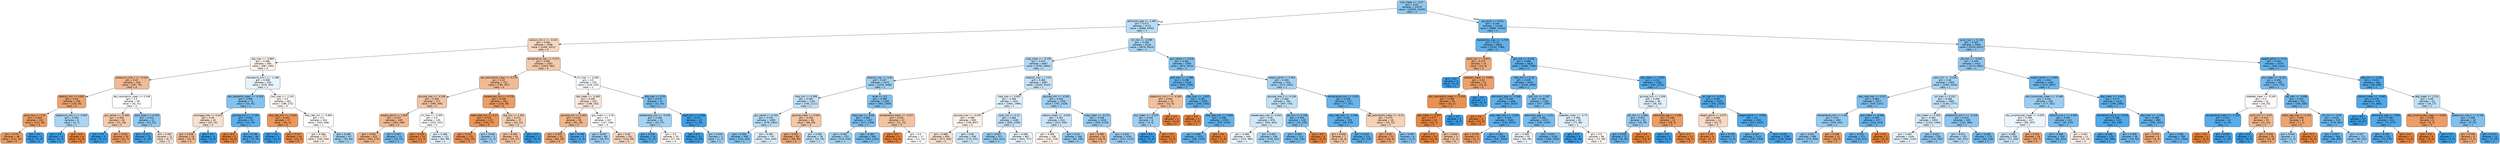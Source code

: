 digraph Tree {
node [shape=box, style="filled, rounded", color="black", fontname="helvetica"] ;
edge [fontname="helvetica"] ;
0 [label="bun_mean <= -0.37\ngini = 0.42\nsamples = 21070\nvalue = [10055, 23435]\nclass = 1", fillcolor="#8ec7f0"] ;
1 [label="admission_age <= -1.487\ngini = 0.477\nsamples = 9722\nvalue = [6066, 9335]\nclass = 1", fillcolor="#baddf6"] ;
0 -> 1 [labeldistance=2.5, labelangle=45, headlabel="True"] ;
2 [label="calcium_min.1 <= -0.221\ngini = 0.483\nsamples = 1596\nvalue = [1490, 1021]\nclass = 0", fillcolor="#f7d7c1"] ;
1 -> 2 ;
3 [label="sbp_max <= -0.863\ngini = 0.499\nsamples = 593\nvalue = [487, 439]\nclass = 0", fillcolor="#fcf3eb"] ;
2 -> 3 ;
4 [label="potassium_max.1 <= -0.154\ngini = 0.43\nsamples = 158\nvalue = [167, 76]\nclass = 0", fillcolor="#f1ba93"] ;
3 -> 4 ;
5 [label="totalco2_min <= 0.851\ngini = 0.34\nsamples = 109\nvalue = [126, 35]\nclass = 0", fillcolor="#eca470"] ;
4 -> 5 ;
6 [label="pco2_max <= 1.57\ngini = 0.304\nsamples = 101\nvalue = [122, 28]\nclass = 0", fillcolor="#eb9e66"] ;
5 -> 6 ;
7 [label="gini = 0.275\nsamples = 98\nvalue = [122, 24]\nclass = 0", fillcolor="#ea9a60"] ;
6 -> 7 ;
8 [label="gini = 0.0\nsamples = 3\nvalue = [0, 4]\nclass = 1", fillcolor="#399de5"] ;
6 -> 8 ;
9 [label="potassium_min.1 <= -0.997\ngini = 0.463\nsamples = 8\nvalue = [4, 7]\nclass = 1", fillcolor="#aad5f4"] ;
5 -> 9 ;
10 [label="gini = 0.0\nsamples = 4\nvalue = [0, 7]\nclass = 1", fillcolor="#399de5"] ;
9 -> 10 ;
11 [label="gini = 0.0\nsamples = 4\nvalue = [4, 0]\nclass = 0", fillcolor="#e58139"] ;
9 -> 11 ;
12 [label="abs_neutrophils_mean <= 0.148\ngini = 0.5\nsamples = 49\nvalue = [41, 41]\nclass = 0", fillcolor="#ffffff"] ;
4 -> 12 ;
13 [label="gcs_verbal <= -0.308\ngini = 0.465\nsamples = 28\nvalue = [31, 18]\nclass = 0", fillcolor="#f4caac"] ;
12 -> 13 ;
14 [label="gini = 0.0\nsamples = 8\nvalue = [0, 11]\nclass = 1", fillcolor="#399de5"] ;
13 -> 14 ;
15 [label="gini = 0.301\nsamples = 20\nvalue = [31, 7]\nclass = 0", fillcolor="#eb9d66"] ;
13 -> 15 ;
16 [label="spo2_mean <= 0.478\ngini = 0.422\nsamples = 21\nvalue = [10, 23]\nclass = 1", fillcolor="#8fc8f0"] ;
12 -> 16 ;
17 [label="gini = 0.111\nsamples = 10\nvalue = [1, 16]\nclass = 1", fillcolor="#45a3e7"] ;
16 -> 17 ;
18 [label="gini = 0.492\nsamples = 11\nvalue = [9, 7]\nclass = 0", fillcolor="#f9e3d3"] ;
16 -> 18 ;
19 [label="hematocrit_min.1 <= -1.188\ngini = 0.498\nsamples = 435\nvalue = [320, 363]\nclass = 1", fillcolor="#e8f3fc"] ;
3 -> 19 ;
20 [label="abs_basophils_mean <= -0.329\ngini = 0.396\nsamples = 74\nvalue = [34, 91]\nclass = 1", fillcolor="#83c2ef"] ;
19 -> 20 ;
21 [label="aniongap_max <= 0.413\ngini = 0.49\nsamples = 23\nvalue = [20, 15]\nclass = 0", fillcolor="#f8e0ce"] ;
20 -> 21 ;
22 [label="gini = 0.428\nsamples = 19\nvalue = [20, 9]\nclass = 0", fillcolor="#f1ba92"] ;
21 -> 22 ;
23 [label="gini = 0.0\nsamples = 4\nvalue = [0, 6]\nclass = 1", fillcolor="#399de5"] ;
21 -> 23 ;
24 [label="glucose_min <= -1.187\ngini = 0.263\nsamples = 51\nvalue = [14, 76]\nclass = 1", fillcolor="#5dafea"] ;
20 -> 24 ;
25 [label="gini = 0.0\nsamples = 2\nvalue = [5, 0]\nclass = 0", fillcolor="#e58139"] ;
24 -> 25 ;
26 [label="gini = 0.189\nsamples = 49\nvalue = [9, 76]\nclass = 1", fillcolor="#50a9e8"] ;
24 -> 26 ;
27 [label="po2_max <= -1.242\ngini = 0.5\nsamples = 361\nvalue = [286, 272]\nclass = 0", fillcolor="#fef9f5"] ;
19 -> 27 ;
28 [label="resp_rate_min <= -2.022\ngini = 0.252\nsamples = 17\nvalue = [23, 4]\nclass = 0", fillcolor="#ea975b"] ;
27 -> 28 ;
29 [label="gini = 0.0\nsamples = 1\nvalue = [0, 2]\nclass = 1", fillcolor="#399de5"] ;
28 -> 29 ;
30 [label="gini = 0.147\nsamples = 16\nvalue = [23, 2]\nclass = 0", fillcolor="#e78c4a"] ;
28 -> 30 ;
31 [label="resp_rate_min <= 0.804\ngini = 0.5\nsamples = 344\nvalue = [263, 268]\nclass = 1", fillcolor="#fbfdff"] ;
27 -> 31 ;
32 [label="gini = 0.498\nsamples = 277\nvalue = [230, 204]\nclass = 0", fillcolor="#fcf1e9"] ;
31 -> 32 ;
33 [label="gini = 0.449\nsamples = 67\nvalue = [33, 64]\nclass = 1", fillcolor="#9fd0f2"] ;
31 -> 33 ;
34 [label="temperature_max <= 0.472\ngini = 0.465\nsamples = 1003\nvalue = [1003, 582]\nclass = 0", fillcolor="#f4caac"] ;
2 -> 34 ;
35 [label="abs_eosinophils_mean <= 0.174\ngini = 0.43\nsamples = 733\nvalue = [784, 357]\nclass = 0", fillcolor="#f1ba93"] ;
34 -> 35 ;
36 [label="glucose_max <= -0.206\ngini = 0.456\nsamples = 571\nvalue = [568, 309]\nclass = 0", fillcolor="#f3c6a5"] ;
35 -> 36 ;
37 [label="weight_admit <= 1.629\ngini = 0.427\nsamples = 436\nvalue = [464, 208]\nclass = 0", fillcolor="#f1b992"] ;
36 -> 37 ;
38 [label="gini = 0.402\nsamples = 411\nvalue = [454, 175]\nclass = 0", fillcolor="#efb285"] ;
37 -> 38 ;
39 [label="gini = 0.357\nsamples = 25\nvalue = [10, 33]\nclass = 1", fillcolor="#75bbed"] ;
37 -> 39 ;
40 [label="inr_max <= -0.505\ngini = 0.5\nsamples = 135\nvalue = [104, 101]\nclass = 0", fillcolor="#fefbf9"] ;
36 -> 40 ;
41 [label="gini = 0.159\nsamples = 14\nvalue = [21, 2]\nclass = 0", fillcolor="#e78d4c"] ;
40 -> 41 ;
42 [label="gini = 0.496\nsamples = 121\nvalue = [83, 99]\nclass = 1", fillcolor="#dfeffb"] ;
40 -> 42 ;
43 [label="baseexcess_min <= 0.276\ngini = 0.298\nsamples = 162\nvalue = [216, 48]\nclass = 0", fillcolor="#eb9d65"] ;
35 -> 43 ;
44 [label="heart_rate_min <= 2.17\ngini = 0.225\nsamples = 125\nvalue = [182, 27]\nclass = 0", fillcolor="#e99456"] ;
43 -> 44 ;
45 [label="gini = 0.213\nsamples = 122\nvalue = [181, 25]\nclass = 0", fillcolor="#e99254"] ;
44 -> 45 ;
46 [label="gini = 0.444\nsamples = 3\nvalue = [1, 2]\nclass = 1", fillcolor="#9ccef2"] ;
44 -> 46 ;
47 [label="sbp_min <= 1.361\ngini = 0.472\nsamples = 37\nvalue = [34, 21]\nclass = 0", fillcolor="#f5cfb3"] ;
43 -> 47 ;
48 [label="gini = 0.444\nsamples = 35\nvalue = [34, 17]\nclass = 0", fillcolor="#f2c09c"] ;
47 -> 48 ;
49 [label="gini = 0.0\nsamples = 2\nvalue = [0, 4]\nclass = 1", fillcolor="#399de5"] ;
47 -> 49 ;
50 [label="inr_max <= -0.083\ngini = 0.5\nsamples = 270\nvalue = [219, 225]\nclass = 1", fillcolor="#fafcfe"] ;
34 -> 50 ;
51 [label="sbp_mean <= -0.465\ngini = 0.495\nsamples = 223\nvalue = [198, 162]\nclass = 0", fillcolor="#fae8db"] ;
50 -> 51 ;
52 [label="glucose_min <= 0.462\ngini = 0.419\nsamples = 56\nvalue = [61, 26]\nclass = 0", fillcolor="#f0b78d"] ;
51 -> 52 ;
53 [label="gini = 0.355\nsamples = 51\nvalue = [60, 18]\nclass = 0", fillcolor="#eda774"] ;
52 -> 53 ;
54 [label="gini = 0.198\nsamples = 5\nvalue = [1, 8]\nclass = 1", fillcolor="#52a9e8"] ;
52 -> 54 ;
55 [label="gcs_motor <= 0.26\ngini = 0.5\nsamples = 167\nvalue = [137, 136]\nclass = 0", fillcolor="#fffefe"] ;
51 -> 55 ;
56 [label="gini = 0.447\nsamples = 66\nvalue = [34, 67]\nclass = 1", fillcolor="#9dcff2"] ;
55 -> 56 ;
57 [label="gini = 0.48\nsamples = 101\nvalue = [103, 69]\nclass = 0", fillcolor="#f6d5be"] ;
55 -> 57 ;
58 [label="dbp_max <= 0.54\ngini = 0.375\nsamples = 47\nvalue = [21, 63]\nclass = 1", fillcolor="#7bbeee"] ;
50 -> 58 ;
59 [label="baseexcess_min <= -0.333\ngini = 0.456\nsamples = 34\nvalue = [20, 37]\nclass = 1", fillcolor="#a4d2f3"] ;
58 -> 59 ;
60 [label="gini = 0.219\nsamples = 14\nvalue = [3, 21]\nclass = 1", fillcolor="#55abe9"] ;
59 -> 60 ;
61 [label="gini = 0.5\nsamples = 20\nvalue = [17, 16]\nclass = 0", fillcolor="#fdf8f3"] ;
59 -> 61 ;
62 [label="spo2_min <= 0.566\ngini = 0.071\nsamples = 13\nvalue = [1, 26]\nclass = 1", fillcolor="#41a1e6"] ;
58 -> 62 ;
63 [label="gini = 0.0\nsamples = 11\nvalue = [0, 24]\nclass = 1", fillcolor="#399de5"] ;
62 -> 63 ;
64 [label="gini = 0.444\nsamples = 2\nvalue = [1, 2]\nclass = 1", fillcolor="#9ccef2"] ;
62 -> 64 ;
65 [label="inr_min <= -0.099\ngini = 0.458\nsamples = 8126\nvalue = [4576, 8314]\nclass = 1", fillcolor="#a6d3f3"] ;
1 -> 65 ;
66 [label="mbp_mean <= -0.193\ngini = 0.474\nsamples = 6067\nvalue = [3702, 5904]\nclass = 1", fillcolor="#b5daf5"] ;
65 -> 66 ;
67 [label="totalco2_max <= 0.02\ngini = 0.447\nsamples = 2370\nvalue = [1259, 2480]\nclass = 1", fillcolor="#9ecff2"] ;
66 -> 67 ;
68 [label="mbp_min <= 0.308\ngini = 0.483\nsamples = 1181\nvalue = [766, 1111]\nclass = 1", fillcolor="#c2e1f7"] ;
67 -> 68 ;
69 [label="gcs_verbal <= 0.155\ngini = 0.476\nsamples = 1095\nvalue = [678, 1062]\nclass = 1", fillcolor="#b7dcf6"] ;
68 -> 69 ;
70 [label="gini = 0.392\nsamples = 348\nvalue = [154, 422]\nclass = 1", fillcolor="#81c1ee"] ;
69 -> 70 ;
71 [label="gini = 0.495\nsamples = 747\nvalue = [524, 640]\nclass = 1", fillcolor="#dbedfa"] ;
69 -> 71 ;
72 [label="glucose_mean <= 0.045\ngini = 0.459\nsamples = 86\nvalue = [88, 49]\nclass = 0", fillcolor="#f3c7a7"] ;
68 -> 72 ;
73 [label="gini = 0.351\nsamples = 58\nvalue = [68, 20]\nclass = 0", fillcolor="#eda673"] ;
72 -> 73 ;
74 [label="gini = 0.483\nsamples = 28\nvalue = [20, 29]\nclass = 1", fillcolor="#c2e1f7"] ;
72 -> 74 ;
75 [label="asian <= 0.5\ngini = 0.389\nsamples = 1189\nvalue = [493, 1369]\nclass = 1", fillcolor="#80c0ee"] ;
67 -> 75 ;
76 [label="mbp_max <= -0.83\ngini = 0.383\nsamples = 1167\nvalue = [472, 1358]\nclass = 1", fillcolor="#7ebfee"] ;
75 -> 76 ;
77 [label="gini = 0.452\nsamples = 223\nvalue = [119, 226]\nclass = 1", fillcolor="#a1d1f3"] ;
76 -> 77 ;
78 [label="gini = 0.362\nsamples = 944\nvalue = [353, 1132]\nclass = 1", fillcolor="#77bced"] ;
76 -> 78 ;
79 [label="temperature_mean <= -0.417\ngini = 0.451\nsamples = 22\nvalue = [21, 11]\nclass = 0", fillcolor="#f3c3a1"] ;
75 -> 79 ;
80 [label="gini = 0.0\nsamples = 5\nvalue = [10, 0]\nclass = 0", fillcolor="#e58139"] ;
79 -> 80 ;
81 [label="gini = 0.5\nsamples = 17\nvalue = [11, 11]\nclass = 0", fillcolor="#ffffff"] ;
79 -> 81 ;
82 [label="totalco2_max <= 0.02\ngini = 0.486\nsamples = 3697\nvalue = [2443, 3424]\nclass = 1", fillcolor="#c6e3f8"] ;
66 -> 82 ;
83 [label="mbp_max <= 0.002\ngini = 0.496\nsamples = 2341\nvalue = [1681, 1996]\nclass = 1", fillcolor="#e0f0fb"] ;
82 -> 83 ;
84 [label="glucose_max <= -0.035\ngini = 0.498\nsamples = 903\nvalue = [746, 657]\nclass = 0", fillcolor="#fcf0e7"] ;
83 -> 84 ;
85 [label="gini = 0.489\nsamples = 654\nvalue = [573, 426]\nclass = 0", fillcolor="#f8dfcc"] ;
84 -> 85 ;
86 [label="gini = 0.49\nsamples = 249\nvalue = [173, 231]\nclass = 1", fillcolor="#cde6f8"] ;
84 -> 86 ;
87 [label="spo2_min <= 0.12\ngini = 0.484\nsamples = 1438\nvalue = [935, 1339]\nclass = 1", fillcolor="#c3e1f7"] ;
83 -> 87 ;
88 [label="gini = 0.437\nsamples = 571\nvalue = [291, 612]\nclass = 1", fillcolor="#97ccf1"] ;
87 -> 88 ;
89 [label="gini = 0.498\nsamples = 867\nvalue = [644, 727]\nclass = 1", fillcolor="#e8f4fc"] ;
87 -> 89 ;
90 [label="glucose_min <= -0.592\ngini = 0.454\nsamples = 1356\nvalue = [762, 1428]\nclass = 1", fillcolor="#a3d1f3"] ;
82 -> 90 ;
91 [label="sodium_mean <= -0.016\ngini = 0.487\nsamples = 324\nvalue = [223, 309]\nclass = 1", fillcolor="#c8e4f8"] ;
90 -> 91 ;
92 [label="gini = 0.499\nsamples = 158\nvalue = [141, 129]\nclass = 0", fillcolor="#fdf4ee"] ;
91 -> 92 ;
93 [label="gini = 0.43\nsamples = 166\nvalue = [82, 180]\nclass = 1", fillcolor="#93caf1"] ;
91 -> 93 ;
94 [label="mbp_mean <= -0.173\ngini = 0.439\nsamples = 1032\nvalue = [539, 1119]\nclass = 1", fillcolor="#98ccf2"] ;
90 -> 94 ;
95 [label="gini = 0.382\nsamples = 16\nvalue = [26, 9]\nclass = 0", fillcolor="#eead7e"] ;
94 -> 95 ;
96 [label="gini = 0.432\nsamples = 1016\nvalue = [513, 1110]\nclass = 1", fillcolor="#95caf1"] ;
94 -> 96 ;
97 [label="gcs_verbal <= 0.618\ngini = 0.391\nsamples = 2059\nvalue = [874, 2410]\nclass = 1", fillcolor="#81c1ee"] ;
65 -> 97 ;
98 [label="po2_max <= -1.386\ngini = 0.298\nsamples = 1028\nvalue = [300, 1349]\nclass = 1", fillcolor="#65b3eb"] ;
97 -> 98 ;
99 [label="potassium_min.1 <= -0.295\ngini = 0.444\nsamples = 10\nvalue = [12, 6]\nclass = 0", fillcolor="#f2c09c"] ;
98 -> 99 ;
100 [label="bun_mean <= -0.529\ngini = 0.444\nsamples = 6\nvalue = [3, 6]\nclass = 1", fillcolor="#9ccef2"] ;
99 -> 100 ;
101 [label="gini = 0.0\nsamples = 4\nvalue = [0, 6]\nclass = 1", fillcolor="#399de5"] ;
100 -> 101 ;
102 [label="gini = 0.0\nsamples = 2\nvalue = [3, 0]\nclass = 0", fillcolor="#e58139"] ;
100 -> 102 ;
103 [label="gini = 0.0\nsamples = 4\nvalue = [9, 0]\nclass = 0", fillcolor="#e58139"] ;
99 -> 103 ;
104 [label="dbp_max <= -1.822\ngini = 0.291\nsamples = 1018\nvalue = [288, 1343]\nclass = 1", fillcolor="#63b2eb"] ;
98 -> 104 ;
105 [label="gini = 0.0\nsamples = 3\nvalue = [5, 0]\nclass = 0", fillcolor="#e58139"] ;
104 -> 105 ;
106 [label="resp_rate_min <= 3.838\ngini = 0.288\nsamples = 1015\nvalue = [283, 1343]\nclass = 1", fillcolor="#63b2ea"] ;
104 -> 106 ;
107 [label="gini = 0.286\nsamples = 1013\nvalue = [280, 1343]\nclass = 1", fillcolor="#62b1ea"] ;
106 -> 107 ;
108 [label="gini = 0.0\nsamples = 2\nvalue = [3, 0]\nclass = 0", fillcolor="#e58139"] ;
106 -> 108 ;
109 [label="weight_admit <= 0.494\ngini = 0.456\nsamples = 1031\nvalue = [574, 1061]\nclass = 1", fillcolor="#a4d2f3"] ;
97 -> 109 ;
110 [label="glucose_max.2 <= 0.109\ngini = 0.482\nsamples = 794\nvalue = [497, 730]\nclass = 1", fillcolor="#c0e0f7"] ;
109 -> 110 ;
111 [label="baseexcess_max <= 0.042\ngini = 0.49\nsamples = 676\nvalue = [454, 602]\nclass = 1", fillcolor="#cee7f9"] ;
110 -> 111 ;
112 [label="gini = 0.499\nsamples = 440\nvalue = [325, 360]\nclass = 1", fillcolor="#ecf5fc"] ;
111 -> 112 ;
113 [label="gini = 0.454\nsamples = 236\nvalue = [129, 242]\nclass = 1", fillcolor="#a3d1f3"] ;
111 -> 113 ;
114 [label="ptt_min <= 2.709\ngini = 0.376\nsamples = 118\nvalue = [43, 128]\nclass = 1", fillcolor="#7cbeee"] ;
110 -> 114 ;
115 [label="gini = 0.353\nsamples = 114\nvalue = [38, 128]\nclass = 1", fillcolor="#74baed"] ;
114 -> 115 ;
116 [label="gini = 0.0\nsamples = 4\nvalue = [5, 0]\nclass = 0", fillcolor="#e58139"] ;
114 -> 116 ;
117 [label="temperature_min <= 1.015\ngini = 0.306\nsamples = 237\nvalue = [77, 331]\nclass = 1", fillcolor="#67b4eb"] ;
109 -> 117 ;
118 [label="resp_rate_max <= -1.296\ngini = 0.26\nsamples = 219\nvalue = [58, 319]\nclass = 1", fillcolor="#5dafea"] ;
117 -> 118 ;
119 [label="gini = 0.444\nsamples = 7\nvalue = [6, 3]\nclass = 0", fillcolor="#f2c09c"] ;
118 -> 119 ;
120 [label="gini = 0.243\nsamples = 212\nvalue = [52, 316]\nclass = 1", fillcolor="#5aade9"] ;
118 -> 120 ;
121 [label="abs_eosinophils_mean <= -0.14\ngini = 0.475\nsamples = 18\nvalue = [19, 12]\nclass = 0", fillcolor="#f5d1b6"] ;
117 -> 121 ;
122 [label="gini = 0.32\nsamples = 12\nvalue = [16, 4]\nclass = 0", fillcolor="#eca06a"] ;
121 -> 122 ;
123 [label="gini = 0.397\nsamples = 6\nvalue = [3, 8]\nclass = 1", fillcolor="#83c2ef"] ;
121 -> 123 ;
124 [label="gcs_eyes <= 0.412\ngini = 0.344\nsamples = 11348\nvalue = [3989, 14100]\nclass = 1", fillcolor="#71b9ec"] ;
0 -> 124 [labeldistance=2.5, labelangle=-45, headlabel="False"] ;
125 [label="baseexcess_max <= -4.729\ngini = 0.272\nsamples = 5849\nvalue = [1510, 7788]\nclass = 1", fillcolor="#5fb0ea"] ;
124 -> 125 ;
126 [label="spo2_min <= -6.871\ngini = 0.375\nsamples = 24\nvalue = [24, 8]\nclass = 0", fillcolor="#eeab7b"] ;
125 -> 126 ;
127 [label="gini = 0.0\nsamples = 2\nvalue = [0, 2]\nclass = 1", fillcolor="#399de5"] ;
126 -> 127 ;
128 [label="platelets_mean <= 0.992\ngini = 0.32\nsamples = 22\nvalue = [24, 6]\nclass = 0", fillcolor="#eca06a"] ;
126 -> 128 ;
129 [label="abs_neutrophils_mean <= 2.035\ngini = 0.198\nsamples = 20\nvalue = [24, 3]\nclass = 0", fillcolor="#e89152"] ;
128 -> 129 ;
130 [label="wbc_mean <= 0.557\ngini = 0.077\nsamples = 18\nvalue = [24, 1]\nclass = 0", fillcolor="#e68641"] ;
129 -> 130 ;
131 [label="gini = 0.0\nsamples = 15\nvalue = [22, 0]\nclass = 0", fillcolor="#e58139"] ;
130 -> 131 ;
132 [label="gini = 0.444\nsamples = 3\nvalue = [2, 1]\nclass = 0", fillcolor="#f2c09c"] ;
130 -> 132 ;
133 [label="gini = 0.0\nsamples = 2\nvalue = [0, 2]\nclass = 1", fillcolor="#399de5"] ;
129 -> 133 ;
134 [label="gini = 0.0\nsamples = 2\nvalue = [0, 3]\nclass = 1", fillcolor="#399de5"] ;
128 -> 134 ;
135 [label="gcs_min <= 0.318\ngini = 0.269\nsamples = 5825\nvalue = [1486, 7780]\nclass = 1", fillcolor="#5fb0ea"] ;
125 -> 135 ;
136 [label="mbp_min <= 0.18\ngini = 0.305\nsamples = 3434\nvalue = [1019, 4408]\nclass = 1", fillcolor="#67b4eb"] ;
135 -> 136 ;
137 [label="admission_age <= -2.566\ngini = 0.258\nsamples = 2266\nvalue = [542, 3019]\nclass = 1", fillcolor="#5dafea"] ;
136 -> 137 ;
138 [label="gini = 0.0\nsamples = 4\nvalue = [10, 0]\nclass = 0", fillcolor="#e58139"] ;
137 -> 138 ;
139 [label="resp_rate_max <= -1.918\ngini = 0.255\nsamples = 2262\nvalue = [532, 3019]\nclass = 1", fillcolor="#5caeea"] ;
137 -> 139 ;
140 [label="gini = 0.278\nsamples = 4\nvalue = [5, 1]\nclass = 0", fillcolor="#ea9a61"] ;
139 -> 140 ;
141 [label="gini = 0.253\nsamples = 2258\nvalue = [527, 3018]\nclass = 1", fillcolor="#5caeea"] ;
139 -> 141 ;
142 [label="po2_min <= 1.287\ngini = 0.381\nsamples = 1168\nvalue = [477, 1389]\nclass = 1", fillcolor="#7dbfee"] ;
136 -> 142 ;
143 [label="admission_age <= -1.311\ngini = 0.362\nsamples = 1073\nvalue = [405, 1303]\nclass = 1", fillcolor="#77bbed"] ;
142 -> 143 ;
144 [label="gini = 0.499\nsamples = 55\nvalue = [45, 49]\nclass = 1", fillcolor="#eff7fd"] ;
143 -> 144 ;
145 [label="gini = 0.347\nsamples = 1018\nvalue = [360, 1254]\nclass = 1", fillcolor="#72b9ec"] ;
143 -> 145 ;
146 [label="platelets_mean <= -0.74\ngini = 0.496\nsamples = 95\nvalue = [72, 86]\nclass = 1", fillcolor="#dfeffb"] ;
142 -> 146 ;
147 [label="gini = 0.0\nsamples = 9\nvalue = [0, 18]\nclass = 1", fillcolor="#399de5"] ;
146 -> 147 ;
148 [label="gini = 0.5\nsamples = 86\nvalue = [72, 68]\nclass = 0", fillcolor="#fef8f4"] ;
146 -> 148 ;
149 [label="sbp_mean <= -1.903\ngini = 0.214\nsamples = 2391\nvalue = [467, 3372]\nclass = 1", fillcolor="#54abe9"] ;
135 -> 149 ;
150 [label="glucose_min <= 1.639\ngini = 0.496\nsamples = 46\nvalue = [36, 43]\nclass = 1", fillcolor="#dfeffb"] ;
149 -> 150 ;
151 [label="ptt_min <= 1.994\ngini = 0.432\nsamples = 33\nvalue = [18, 39]\nclass = 1", fillcolor="#94caf1"] ;
150 -> 151 ;
152 [label="gini = 0.282\nsamples = 27\nvalue = [8, 39]\nclass = 1", fillcolor="#62b1ea"] ;
151 -> 152 ;
153 [label="gini = 0.0\nsamples = 6\nvalue = [10, 0]\nclass = 0", fillcolor="#e58139"] ;
151 -> 153 ;
154 [label="admission_age <= 0.199\ngini = 0.298\nsamples = 13\nvalue = [18, 4]\nclass = 0", fillcolor="#eb9d65"] ;
150 -> 154 ;
155 [label="gini = 0.0\nsamples = 2\nvalue = [0, 3]\nclass = 1", fillcolor="#399de5"] ;
154 -> 155 ;
156 [label="gini = 0.1\nsamples = 11\nvalue = [18, 1]\nclass = 0", fillcolor="#e68844"] ;
154 -> 156 ;
157 [label="ph_max <= -4.519\ngini = 0.203\nsamples = 2345\nvalue = [431, 3329]\nclass = 1", fillcolor="#53aae8"] ;
149 -> 157 ;
158 [label="weight_admit <= 0.075\ngini = 0.484\nsamples = 14\nvalue = [10, 7]\nclass = 0", fillcolor="#f7d9c4"] ;
157 -> 158 ;
159 [label="gini = 0.18\nsamples = 9\nvalue = [9, 1]\nclass = 0", fillcolor="#e88f4f"] ;
158 -> 159 ;
160 [label="gini = 0.245\nsamples = 5\nvalue = [1, 6]\nclass = 1", fillcolor="#5aade9"] ;
158 -> 160 ;
161 [label="weight_admit <= -0.042\ngini = 0.2\nsamples = 2331\nvalue = [421, 3322]\nclass = 1", fillcolor="#52a9e8"] ;
157 -> 161 ;
162 [label="gini = 0.267\nsamples = 1122\nvalue = [283, 1504]\nclass = 1", fillcolor="#5eafea"] ;
161 -> 162 ;
163 [label="gini = 0.131\nsamples = 1209\nvalue = [138, 1818]\nclass = 1", fillcolor="#48a4e7"] ;
161 -> 163 ;
164 [label="pco2_max <= 0.118\ngini = 0.405\nsamples = 5499\nvalue = [2479, 6312]\nclass = 1", fillcolor="#87c3ef"] ;
124 -> 164 ;
165 [label="ptt_max <= -0.203\ngini = 0.426\nsamples = 4423\nvalue = [2170, 4891]\nclass = 1", fillcolor="#91c8f1"] ;
164 -> 165 ;
166 [label="spo2_min <= -0.029\ngini = 0.46\nsamples = 2959\nvalue = [1695, 3034]\nclass = 1", fillcolor="#a8d4f4"] ;
165 -> 166 ;
167 [label="resp_rate_max <= 0.257\ngini = 0.384\nsamples = 1077\nvalue = [439, 1257]\nclass = 1", fillcolor="#7ebfee"] ;
166 -> 167 ;
168 [label="temperature_min <= 1.09\ngini = 0.43\nsamples = 600\nvalue = [294, 644]\nclass = 1", fillcolor="#93caf1"] ;
167 -> 168 ;
169 [label="gini = 0.421\nsamples = 588\nvalue = [276, 640]\nclass = 1", fillcolor="#8ec7f0"] ;
168 -> 169 ;
170 [label="gini = 0.298\nsamples = 12\nvalue = [18, 4]\nclass = 0", fillcolor="#eb9d65"] ;
168 -> 170 ;
171 [label="bun_mean <= 6.268\ngini = 0.309\nsamples = 477\nvalue = [145, 613]\nclass = 1", fillcolor="#68b4eb"] ;
167 -> 171 ;
172 [label="gini = 0.303\nsamples = 475\nvalue = [140, 613]\nclass = 1", fillcolor="#66b3eb"] ;
171 -> 172 ;
173 [label="gini = 0.0\nsamples = 2\nvalue = [5, 0]\nclass = 0", fillcolor="#e58139"] ;
171 -> 173 ;
174 [label="ph_max <= 0.152\ngini = 0.485\nsamples = 1882\nvalue = [1256, 1777]\nclass = 1", fillcolor="#c5e2f7"] ;
166 -> 174 ;
175 [label="wbc_mean <= 0.358\ngini = 0.493\nsamples = 1554\nvalue = [1104, 1408]\nclass = 1", fillcolor="#d4eaf9"] ;
174 -> 175 ;
176 [label="gini = 0.497\nsamples = 1334\nvalue = [990, 1145]\nclass = 1", fillcolor="#e4f2fb"] ;
175 -> 176 ;
177 [label="gini = 0.422\nsamples = 220\nvalue = [114, 263]\nclass = 1", fillcolor="#8fc7f0"] ;
175 -> 177 ;
178 [label="potassium_min.1 <= -0.119\ngini = 0.413\nsamples = 328\nvalue = [152, 369]\nclass = 1", fillcolor="#8bc5f0"] ;
174 -> 178 ;
179 [label="gini = 0.471\nsamples = 153\nvalue = [92, 151]\nclass = 1", fillcolor="#b2d9f5"] ;
178 -> 179 ;
180 [label="gini = 0.338\nsamples = 175\nvalue = [60, 218]\nclass = 1", fillcolor="#6fb8ec"] ;
178 -> 180 ;
181 [label="weight_admit <= -0.692\ngini = 0.324\nsamples = 1464\nvalue = [475, 1857]\nclass = 1", fillcolor="#6cb6ec"] ;
165 -> 181 ;
182 [label="abs_monocytes_mean <= -0.188\ngini = 0.442\nsamples = 340\nvalue = [177, 361]\nclass = 1", fillcolor="#9acdf2"] ;
181 -> 182 ;
183 [label="abs_lymphocytes_mean <= 0.035\ngini = 0.499\nsamples = 127\nvalue = [96, 107]\nclass = 1", fillcolor="#ebf5fc"] ;
182 -> 183 ;
184 [label="gini = 0.486\nsamples = 109\nvalue = [71, 100]\nclass = 1", fillcolor="#c6e3f7"] ;
183 -> 184 ;
185 [label="gini = 0.342\nsamples = 18\nvalue = [25, 7]\nclass = 0", fillcolor="#eca470"] ;
183 -> 185 ;
186 [label="calcium_min.1 <= 0.992\ngini = 0.367\nsamples = 213\nvalue = [81, 254]\nclass = 1", fillcolor="#78bced"] ;
182 -> 186 ;
187 [label="gini = 0.338\nsamples = 192\nvalue = [66, 241]\nclass = 1", fillcolor="#6fb8ec"] ;
186 -> 187 ;
188 [label="gini = 0.497\nsamples = 21\nvalue = [15, 13]\nclass = 0", fillcolor="#fceee5"] ;
186 -> 188 ;
189 [label="dbp_mean <= -0.641\ngini = 0.277\nsamples = 1124\nvalue = [298, 1496]\nclass = 1", fillcolor="#60b1ea"] ;
181 -> 189 ;
190 [label="hematocrit_min.1 <= 0.353\ngini = 0.186\nsamples = 319\nvalue = [52, 449]\nclass = 1", fillcolor="#50a8e8"] ;
189 -> 190 ;
191 [label="gini = 0.148\nsamples = 270\nvalue = [34, 390]\nclass = 1", fillcolor="#4aa6e7"] ;
190 -> 191 ;
192 [label="gini = 0.358\nsamples = 49\nvalue = [18, 59]\nclass = 1", fillcolor="#75bbed"] ;
190 -> 192 ;
193 [label="dbp_max <= -1.136\ngini = 0.308\nsamples = 805\nvalue = [246, 1047]\nclass = 1", fillcolor="#68b4eb"] ;
189 -> 193 ;
194 [label="gini = 0.375\nsamples = 6\nvalue = [9, 3]\nclass = 0", fillcolor="#eeab7b"] ;
193 -> 194 ;
195 [label="gini = 0.302\nsamples = 799\nvalue = [237, 1044]\nclass = 1", fillcolor="#66b3eb"] ;
193 -> 195 ;
196 [label="weight_admit <= 0.14\ngini = 0.293\nsamples = 1076\nvalue = [309, 1421]\nclass = 1", fillcolor="#64b2eb"] ;
164 -> 196 ;
197 [label="bun_mean <= -0.321\ngini = 0.356\nsamples = 582\nvalue = [219, 728]\nclass = 1", fillcolor="#75baed"] ;
196 -> 197 ;
198 [label="platelets_mean <= -0.245\ngini = 0.5\nsamples = 41\nvalue = [34, 33]\nclass = 0", fillcolor="#fefbf9"] ;
197 -> 198 ;
199 [label="temperature_mean <= -1.165\ngini = 0.227\nsamples = 16\nvalue = [3, 20]\nclass = 1", fillcolor="#57ace9"] ;
198 -> 199 ;
200 [label="gini = 0.0\nsamples = 2\nvalue = [2, 0]\nclass = 0", fillcolor="#e58139"] ;
199 -> 200 ;
201 [label="gini = 0.091\nsamples = 14\nvalue = [1, 20]\nclass = 1", fillcolor="#43a2e6"] ;
199 -> 201 ;
202 [label="pco2_min <= -0.07\ngini = 0.416\nsamples = 25\nvalue = [31, 13]\nclass = 0", fillcolor="#f0b68c"] ;
198 -> 202 ;
203 [label="gini = 0.0\nsamples = 5\nvalue = [0, 5]\nclass = 1", fillcolor="#399de5"] ;
202 -> 203 ;
204 [label="gini = 0.326\nsamples = 20\nvalue = [31, 8]\nclass = 0", fillcolor="#eca26c"] ;
202 -> 204 ;
205 [label="ptt_max <= -0.696\ngini = 0.332\nsamples = 541\nvalue = [185, 695]\nclass = 1", fillcolor="#6eb7ec"] ;
197 -> 205 ;
206 [label="heart_rate_max <= 0.152\ngini = 0.346\nsamples = 6\nvalue = [7, 2]\nclass = 0", fillcolor="#eca572"] ;
205 -> 206 ;
207 [label="gini = 0.444\nsamples = 3\nvalue = [1, 2]\nclass = 1", fillcolor="#9ccef2"] ;
206 -> 207 ;
208 [label="gini = 0.0\nsamples = 3\nvalue = [6, 0]\nclass = 0", fillcolor="#e58139"] ;
206 -> 208 ;
209 [label="ph_min <= -0.05\ngini = 0.325\nsamples = 535\nvalue = [178, 693]\nclass = 1", fillcolor="#6cb6ec"] ;
205 -> 209 ;
210 [label="gini = 0.257\nsamples = 364\nvalue = [88, 492]\nclass = 1", fillcolor="#5cafea"] ;
209 -> 210 ;
211 [label="gini = 0.427\nsamples = 171\nvalue = [90, 201]\nclass = 1", fillcolor="#92c9f1"] ;
209 -> 211 ;
212 [label="dbp_min <= 1.283\ngini = 0.203\nsamples = 494\nvalue = [90, 693]\nclass = 1", fillcolor="#53aae8"] ;
196 -> 212 ;
213 [label="sodium_mean <= -0.981\ngini = 0.176\nsamples = 470\nvalue = [72, 666]\nclass = 1", fillcolor="#4ea8e8"] ;
212 -> 213 ;
214 [label="gini = 0.0\nsamples = 57\nvalue = [0, 91]\nclass = 1", fillcolor="#399de5"] ;
213 -> 214 ;
215 [label="admission_age <= 1.693\ngini = 0.198\nsamples = 413\nvalue = [72, 575]\nclass = 1", fillcolor="#52a9e8"] ;
213 -> 215 ;
216 [label="gini = 0.193\nsamples = 412\nvalue = [70, 575]\nclass = 1", fillcolor="#51a9e8"] ;
215 -> 216 ;
217 [label="gini = 0.0\nsamples = 1\nvalue = [2, 0]\nclass = 0", fillcolor="#e58139"] ;
215 -> 217 ;
218 [label="dbp_mean <= 1.214\ngini = 0.48\nsamples = 24\nvalue = [18, 27]\nclass = 1", fillcolor="#bddef6"] ;
212 -> 218 ;
219 [label="abs_lymphocytes_mean <= 0.002\ngini = 0.298\nsamples = 6\nvalue = [9, 2]\nclass = 0", fillcolor="#eb9d65"] ;
218 -> 219 ;
220 [label="gini = 0.0\nsamples = 5\nvalue = [9, 0]\nclass = 0", fillcolor="#e58139"] ;
219 -> 220 ;
221 [label="gini = 0.0\nsamples = 1\nvalue = [0, 2]\nclass = 1", fillcolor="#399de5"] ;
219 -> 221 ;
222 [label="potassium_max.1 <= 0.205\ngini = 0.389\nsamples = 18\nvalue = [9, 25]\nclass = 1", fillcolor="#80c0ee"] ;
218 -> 222 ;
223 [label="gini = 0.346\nsamples = 6\nvalue = [7, 2]\nclass = 0", fillcolor="#eca572"] ;
222 -> 223 ;
224 [label="gini = 0.147\nsamples = 12\nvalue = [2, 23]\nclass = 1", fillcolor="#4aa6e7"] ;
222 -> 224 ;
}
